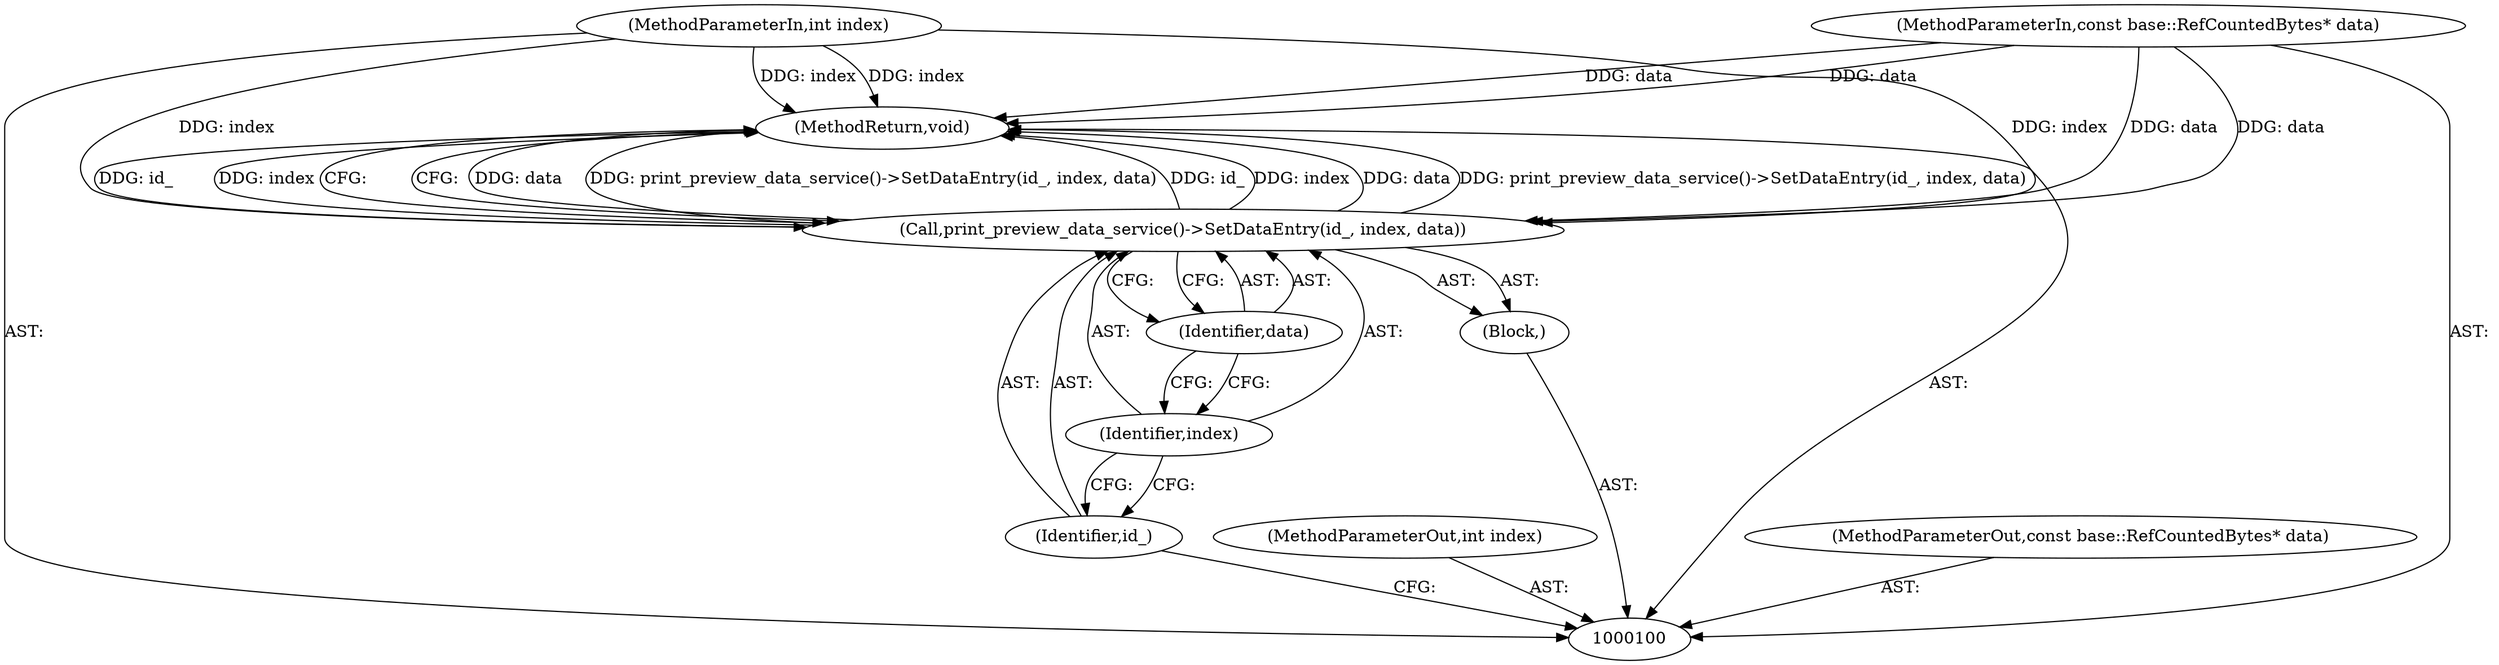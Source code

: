 digraph "0_Chrome_116d0963cadfbf55ef2ec3d13781987c4d80517a_23" {
"1000108" [label="(MethodReturn,void)"];
"1000101" [label="(MethodParameterIn,int index)"];
"1000120" [label="(MethodParameterOut,int index)"];
"1000103" [label="(Block,)"];
"1000102" [label="(MethodParameterIn,const base::RefCountedBytes* data)"];
"1000121" [label="(MethodParameterOut,const base::RefCountedBytes* data)"];
"1000104" [label="(Call,print_preview_data_service()->SetDataEntry(id_, index, data))"];
"1000105" [label="(Identifier,id_)"];
"1000106" [label="(Identifier,index)"];
"1000107" [label="(Identifier,data)"];
"1000108" -> "1000100"  [label="AST: "];
"1000108" -> "1000104"  [label="CFG: "];
"1000104" -> "1000108"  [label="DDG: data"];
"1000104" -> "1000108"  [label="DDG: print_preview_data_service()->SetDataEntry(id_, index, data)"];
"1000104" -> "1000108"  [label="DDG: id_"];
"1000104" -> "1000108"  [label="DDG: index"];
"1000102" -> "1000108"  [label="DDG: data"];
"1000101" -> "1000108"  [label="DDG: index"];
"1000101" -> "1000100"  [label="AST: "];
"1000101" -> "1000108"  [label="DDG: index"];
"1000101" -> "1000104"  [label="DDG: index"];
"1000120" -> "1000100"  [label="AST: "];
"1000103" -> "1000100"  [label="AST: "];
"1000104" -> "1000103"  [label="AST: "];
"1000102" -> "1000100"  [label="AST: "];
"1000102" -> "1000108"  [label="DDG: data"];
"1000102" -> "1000104"  [label="DDG: data"];
"1000121" -> "1000100"  [label="AST: "];
"1000104" -> "1000103"  [label="AST: "];
"1000104" -> "1000107"  [label="CFG: "];
"1000105" -> "1000104"  [label="AST: "];
"1000106" -> "1000104"  [label="AST: "];
"1000107" -> "1000104"  [label="AST: "];
"1000108" -> "1000104"  [label="CFG: "];
"1000104" -> "1000108"  [label="DDG: data"];
"1000104" -> "1000108"  [label="DDG: print_preview_data_service()->SetDataEntry(id_, index, data)"];
"1000104" -> "1000108"  [label="DDG: id_"];
"1000104" -> "1000108"  [label="DDG: index"];
"1000101" -> "1000104"  [label="DDG: index"];
"1000102" -> "1000104"  [label="DDG: data"];
"1000105" -> "1000104"  [label="AST: "];
"1000105" -> "1000100"  [label="CFG: "];
"1000106" -> "1000105"  [label="CFG: "];
"1000106" -> "1000104"  [label="AST: "];
"1000106" -> "1000105"  [label="CFG: "];
"1000107" -> "1000106"  [label="CFG: "];
"1000107" -> "1000104"  [label="AST: "];
"1000107" -> "1000106"  [label="CFG: "];
"1000104" -> "1000107"  [label="CFG: "];
}
